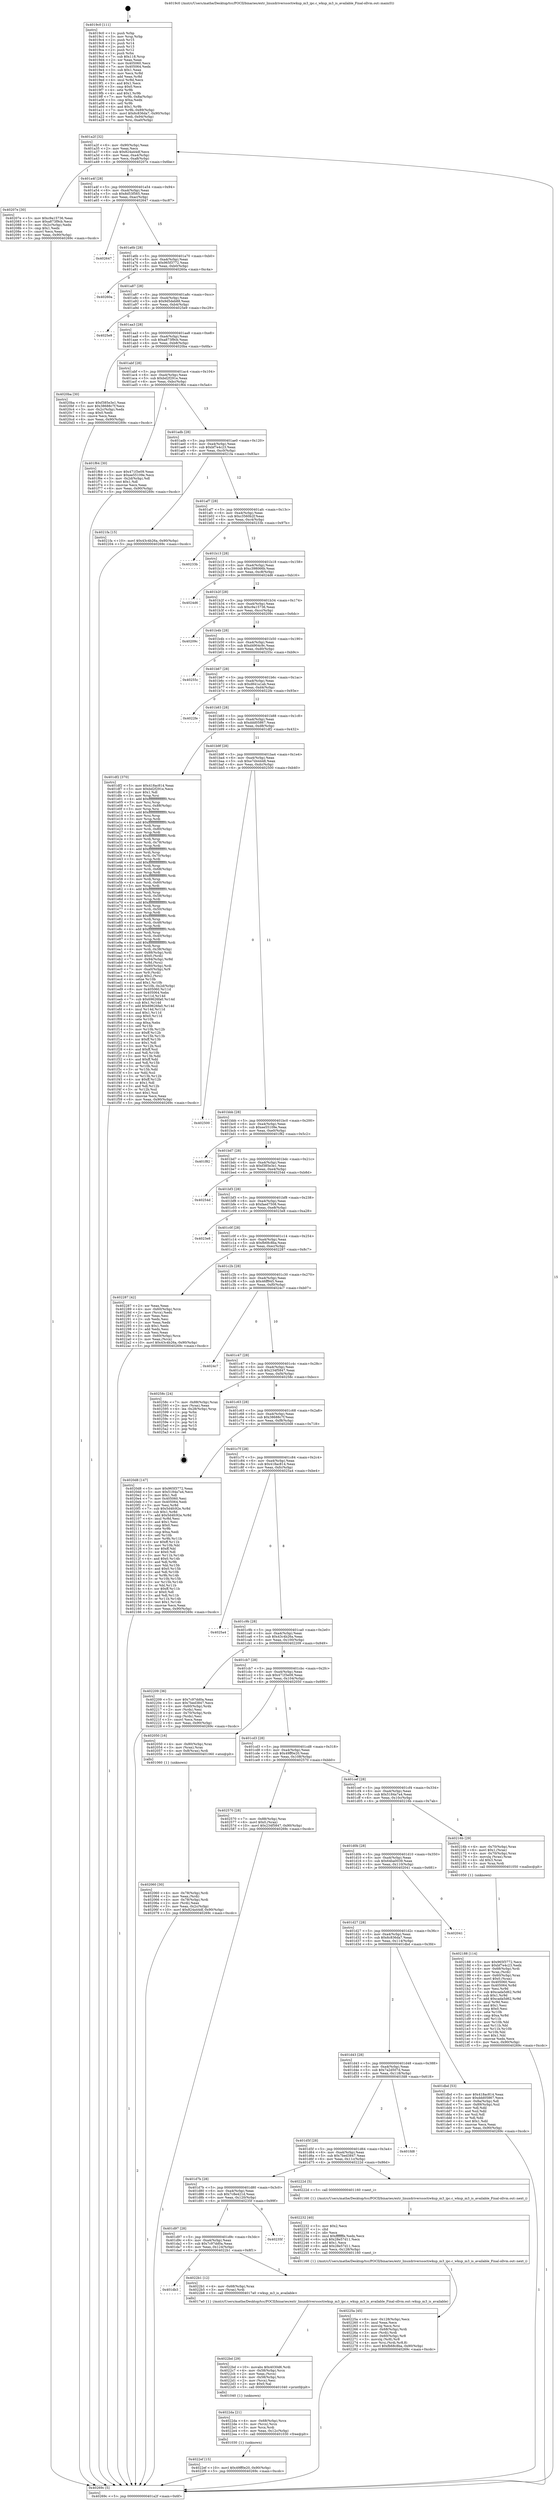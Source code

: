 digraph "0x4019c0" {
  label = "0x4019c0 (/mnt/c/Users/mathe/Desktop/tcc/POCII/binaries/extr_linuxdriverssoctiwkup_m3_ipc.c_wkup_m3_is_available_Final-ollvm.out::main(0))"
  labelloc = "t"
  node[shape=record]

  Entry [label="",width=0.3,height=0.3,shape=circle,fillcolor=black,style=filled]
  "0x401a2f" [label="{
     0x401a2f [32]\l
     | [instrs]\l
     &nbsp;&nbsp;0x401a2f \<+6\>: mov -0x90(%rbp),%eax\l
     &nbsp;&nbsp;0x401a35 \<+2\>: mov %eax,%ecx\l
     &nbsp;&nbsp;0x401a37 \<+6\>: sub $0x824a44df,%ecx\l
     &nbsp;&nbsp;0x401a3d \<+6\>: mov %eax,-0xa4(%rbp)\l
     &nbsp;&nbsp;0x401a43 \<+6\>: mov %ecx,-0xa8(%rbp)\l
     &nbsp;&nbsp;0x401a49 \<+6\>: je 000000000040207e \<main+0x6be\>\l
  }"]
  "0x40207e" [label="{
     0x40207e [30]\l
     | [instrs]\l
     &nbsp;&nbsp;0x40207e \<+5\>: mov $0xc9a15736,%eax\l
     &nbsp;&nbsp;0x402083 \<+5\>: mov $0xa873f9cb,%ecx\l
     &nbsp;&nbsp;0x402088 \<+3\>: mov -0x2c(%rbp),%edx\l
     &nbsp;&nbsp;0x40208b \<+3\>: cmp $0x1,%edx\l
     &nbsp;&nbsp;0x40208e \<+3\>: cmovl %ecx,%eax\l
     &nbsp;&nbsp;0x402091 \<+6\>: mov %eax,-0x90(%rbp)\l
     &nbsp;&nbsp;0x402097 \<+5\>: jmp 000000000040269c \<main+0xcdc\>\l
  }"]
  "0x401a4f" [label="{
     0x401a4f [28]\l
     | [instrs]\l
     &nbsp;&nbsp;0x401a4f \<+5\>: jmp 0000000000401a54 \<main+0x94\>\l
     &nbsp;&nbsp;0x401a54 \<+6\>: mov -0xa4(%rbp),%eax\l
     &nbsp;&nbsp;0x401a5a \<+5\>: sub $0x8d53f565,%eax\l
     &nbsp;&nbsp;0x401a5f \<+6\>: mov %eax,-0xac(%rbp)\l
     &nbsp;&nbsp;0x401a65 \<+6\>: je 0000000000402647 \<main+0xc87\>\l
  }"]
  Exit [label="",width=0.3,height=0.3,shape=circle,fillcolor=black,style=filled,peripheries=2]
  "0x402647" [label="{
     0x402647\l
  }", style=dashed]
  "0x401a6b" [label="{
     0x401a6b [28]\l
     | [instrs]\l
     &nbsp;&nbsp;0x401a6b \<+5\>: jmp 0000000000401a70 \<main+0xb0\>\l
     &nbsp;&nbsp;0x401a70 \<+6\>: mov -0xa4(%rbp),%eax\l
     &nbsp;&nbsp;0x401a76 \<+5\>: sub $0x965f3772,%eax\l
     &nbsp;&nbsp;0x401a7b \<+6\>: mov %eax,-0xb0(%rbp)\l
     &nbsp;&nbsp;0x401a81 \<+6\>: je 000000000040260a \<main+0xc4a\>\l
  }"]
  "0x4022ef" [label="{
     0x4022ef [15]\l
     | [instrs]\l
     &nbsp;&nbsp;0x4022ef \<+10\>: movl $0x49ff0e20,-0x90(%rbp)\l
     &nbsp;&nbsp;0x4022f9 \<+5\>: jmp 000000000040269c \<main+0xcdc\>\l
  }"]
  "0x40260a" [label="{
     0x40260a\l
  }", style=dashed]
  "0x401a87" [label="{
     0x401a87 [28]\l
     | [instrs]\l
     &nbsp;&nbsp;0x401a87 \<+5\>: jmp 0000000000401a8c \<main+0xcc\>\l
     &nbsp;&nbsp;0x401a8c \<+6\>: mov -0xa4(%rbp),%eax\l
     &nbsp;&nbsp;0x401a92 \<+5\>: sub $0x9d5deb88,%eax\l
     &nbsp;&nbsp;0x401a97 \<+6\>: mov %eax,-0xb4(%rbp)\l
     &nbsp;&nbsp;0x401a9d \<+6\>: je 00000000004025e9 \<main+0xc29\>\l
  }"]
  "0x4022da" [label="{
     0x4022da [21]\l
     | [instrs]\l
     &nbsp;&nbsp;0x4022da \<+4\>: mov -0x68(%rbp),%rcx\l
     &nbsp;&nbsp;0x4022de \<+3\>: mov (%rcx),%rcx\l
     &nbsp;&nbsp;0x4022e1 \<+3\>: mov %rcx,%rdi\l
     &nbsp;&nbsp;0x4022e4 \<+6\>: mov %eax,-0x12c(%rbp)\l
     &nbsp;&nbsp;0x4022ea \<+5\>: call 0000000000401030 \<free@plt\>\l
     | [calls]\l
     &nbsp;&nbsp;0x401030 \{1\} (unknown)\l
  }"]
  "0x4025e9" [label="{
     0x4025e9\l
  }", style=dashed]
  "0x401aa3" [label="{
     0x401aa3 [28]\l
     | [instrs]\l
     &nbsp;&nbsp;0x401aa3 \<+5\>: jmp 0000000000401aa8 \<main+0xe8\>\l
     &nbsp;&nbsp;0x401aa8 \<+6\>: mov -0xa4(%rbp),%eax\l
     &nbsp;&nbsp;0x401aae \<+5\>: sub $0xa873f9cb,%eax\l
     &nbsp;&nbsp;0x401ab3 \<+6\>: mov %eax,-0xb8(%rbp)\l
     &nbsp;&nbsp;0x401ab9 \<+6\>: je 00000000004020ba \<main+0x6fa\>\l
  }"]
  "0x4022bd" [label="{
     0x4022bd [29]\l
     | [instrs]\l
     &nbsp;&nbsp;0x4022bd \<+10\>: movabs $0x4030d6,%rdi\l
     &nbsp;&nbsp;0x4022c7 \<+4\>: mov -0x58(%rbp),%rcx\l
     &nbsp;&nbsp;0x4022cb \<+2\>: mov %eax,(%rcx)\l
     &nbsp;&nbsp;0x4022cd \<+4\>: mov -0x58(%rbp),%rcx\l
     &nbsp;&nbsp;0x4022d1 \<+2\>: mov (%rcx),%esi\l
     &nbsp;&nbsp;0x4022d3 \<+2\>: mov $0x0,%al\l
     &nbsp;&nbsp;0x4022d5 \<+5\>: call 0000000000401040 \<printf@plt\>\l
     | [calls]\l
     &nbsp;&nbsp;0x401040 \{1\} (unknown)\l
  }"]
  "0x4020ba" [label="{
     0x4020ba [30]\l
     | [instrs]\l
     &nbsp;&nbsp;0x4020ba \<+5\>: mov $0xf385e3e1,%eax\l
     &nbsp;&nbsp;0x4020bf \<+5\>: mov $0x38688c7f,%ecx\l
     &nbsp;&nbsp;0x4020c4 \<+3\>: mov -0x2c(%rbp),%edx\l
     &nbsp;&nbsp;0x4020c7 \<+3\>: cmp $0x0,%edx\l
     &nbsp;&nbsp;0x4020ca \<+3\>: cmove %ecx,%eax\l
     &nbsp;&nbsp;0x4020cd \<+6\>: mov %eax,-0x90(%rbp)\l
     &nbsp;&nbsp;0x4020d3 \<+5\>: jmp 000000000040269c \<main+0xcdc\>\l
  }"]
  "0x401abf" [label="{
     0x401abf [28]\l
     | [instrs]\l
     &nbsp;&nbsp;0x401abf \<+5\>: jmp 0000000000401ac4 \<main+0x104\>\l
     &nbsp;&nbsp;0x401ac4 \<+6\>: mov -0xa4(%rbp),%eax\l
     &nbsp;&nbsp;0x401aca \<+5\>: sub $0xbd2f291e,%eax\l
     &nbsp;&nbsp;0x401acf \<+6\>: mov %eax,-0xbc(%rbp)\l
     &nbsp;&nbsp;0x401ad5 \<+6\>: je 0000000000401f64 \<main+0x5a4\>\l
  }"]
  "0x401db3" [label="{
     0x401db3\l
  }", style=dashed]
  "0x401f64" [label="{
     0x401f64 [30]\l
     | [instrs]\l
     &nbsp;&nbsp;0x401f64 \<+5\>: mov $0x471f3e09,%eax\l
     &nbsp;&nbsp;0x401f69 \<+5\>: mov $0xee55109e,%ecx\l
     &nbsp;&nbsp;0x401f6e \<+3\>: mov -0x2d(%rbp),%dl\l
     &nbsp;&nbsp;0x401f71 \<+3\>: test $0x1,%dl\l
     &nbsp;&nbsp;0x401f74 \<+3\>: cmovne %ecx,%eax\l
     &nbsp;&nbsp;0x401f77 \<+6\>: mov %eax,-0x90(%rbp)\l
     &nbsp;&nbsp;0x401f7d \<+5\>: jmp 000000000040269c \<main+0xcdc\>\l
  }"]
  "0x401adb" [label="{
     0x401adb [28]\l
     | [instrs]\l
     &nbsp;&nbsp;0x401adb \<+5\>: jmp 0000000000401ae0 \<main+0x120\>\l
     &nbsp;&nbsp;0x401ae0 \<+6\>: mov -0xa4(%rbp),%eax\l
     &nbsp;&nbsp;0x401ae6 \<+5\>: sub $0xbf7e4c23,%eax\l
     &nbsp;&nbsp;0x401aeb \<+6\>: mov %eax,-0xc0(%rbp)\l
     &nbsp;&nbsp;0x401af1 \<+6\>: je 00000000004021fa \<main+0x83a\>\l
  }"]
  "0x4022b1" [label="{
     0x4022b1 [12]\l
     | [instrs]\l
     &nbsp;&nbsp;0x4022b1 \<+4\>: mov -0x68(%rbp),%rax\l
     &nbsp;&nbsp;0x4022b5 \<+3\>: mov (%rax),%rdi\l
     &nbsp;&nbsp;0x4022b8 \<+5\>: call 00000000004017a0 \<wkup_m3_is_available\>\l
     | [calls]\l
     &nbsp;&nbsp;0x4017a0 \{1\} (/mnt/c/Users/mathe/Desktop/tcc/POCII/binaries/extr_linuxdriverssoctiwkup_m3_ipc.c_wkup_m3_is_available_Final-ollvm.out::wkup_m3_is_available)\l
  }"]
  "0x4021fa" [label="{
     0x4021fa [15]\l
     | [instrs]\l
     &nbsp;&nbsp;0x4021fa \<+10\>: movl $0x43c4b26a,-0x90(%rbp)\l
     &nbsp;&nbsp;0x402204 \<+5\>: jmp 000000000040269c \<main+0xcdc\>\l
  }"]
  "0x401af7" [label="{
     0x401af7 [28]\l
     | [instrs]\l
     &nbsp;&nbsp;0x401af7 \<+5\>: jmp 0000000000401afc \<main+0x13c\>\l
     &nbsp;&nbsp;0x401afc \<+6\>: mov -0xa4(%rbp),%eax\l
     &nbsp;&nbsp;0x401b02 \<+5\>: sub $0xc3560b2f,%eax\l
     &nbsp;&nbsp;0x401b07 \<+6\>: mov %eax,-0xc4(%rbp)\l
     &nbsp;&nbsp;0x401b0d \<+6\>: je 000000000040233b \<main+0x97b\>\l
  }"]
  "0x401d97" [label="{
     0x401d97 [28]\l
     | [instrs]\l
     &nbsp;&nbsp;0x401d97 \<+5\>: jmp 0000000000401d9c \<main+0x3dc\>\l
     &nbsp;&nbsp;0x401d9c \<+6\>: mov -0xa4(%rbp),%eax\l
     &nbsp;&nbsp;0x401da2 \<+5\>: sub $0x7c97dd0a,%eax\l
     &nbsp;&nbsp;0x401da7 \<+6\>: mov %eax,-0x124(%rbp)\l
     &nbsp;&nbsp;0x401dad \<+6\>: je 00000000004022b1 \<main+0x8f1\>\l
  }"]
  "0x40233b" [label="{
     0x40233b\l
  }", style=dashed]
  "0x401b13" [label="{
     0x401b13 [28]\l
     | [instrs]\l
     &nbsp;&nbsp;0x401b13 \<+5\>: jmp 0000000000401b18 \<main+0x158\>\l
     &nbsp;&nbsp;0x401b18 \<+6\>: mov -0xa4(%rbp),%eax\l
     &nbsp;&nbsp;0x401b1e \<+5\>: sub $0xc398066b,%eax\l
     &nbsp;&nbsp;0x401b23 \<+6\>: mov %eax,-0xc8(%rbp)\l
     &nbsp;&nbsp;0x401b29 \<+6\>: je 00000000004024d6 \<main+0xb16\>\l
  }"]
  "0x40235f" [label="{
     0x40235f\l
  }", style=dashed]
  "0x4024d6" [label="{
     0x4024d6\l
  }", style=dashed]
  "0x401b2f" [label="{
     0x401b2f [28]\l
     | [instrs]\l
     &nbsp;&nbsp;0x401b2f \<+5\>: jmp 0000000000401b34 \<main+0x174\>\l
     &nbsp;&nbsp;0x401b34 \<+6\>: mov -0xa4(%rbp),%eax\l
     &nbsp;&nbsp;0x401b3a \<+5\>: sub $0xc9a15736,%eax\l
     &nbsp;&nbsp;0x401b3f \<+6\>: mov %eax,-0xcc(%rbp)\l
     &nbsp;&nbsp;0x401b45 \<+6\>: je 000000000040209c \<main+0x6dc\>\l
  }"]
  "0x40225a" [label="{
     0x40225a [45]\l
     | [instrs]\l
     &nbsp;&nbsp;0x40225a \<+6\>: mov -0x128(%rbp),%ecx\l
     &nbsp;&nbsp;0x402260 \<+3\>: imul %eax,%ecx\l
     &nbsp;&nbsp;0x402263 \<+3\>: movslq %ecx,%rsi\l
     &nbsp;&nbsp;0x402266 \<+4\>: mov -0x68(%rbp),%rdi\l
     &nbsp;&nbsp;0x40226a \<+3\>: mov (%rdi),%rdi\l
     &nbsp;&nbsp;0x40226d \<+4\>: mov -0x60(%rbp),%r8\l
     &nbsp;&nbsp;0x402271 \<+3\>: movslq (%r8),%r8\l
     &nbsp;&nbsp;0x402274 \<+4\>: mov %rsi,(%rdi,%r8,8)\l
     &nbsp;&nbsp;0x402278 \<+10\>: movl $0xfb68c8ba,-0x90(%rbp)\l
     &nbsp;&nbsp;0x402282 \<+5\>: jmp 000000000040269c \<main+0xcdc\>\l
  }"]
  "0x40209c" [label="{
     0x40209c\l
  }", style=dashed]
  "0x401b4b" [label="{
     0x401b4b [28]\l
     | [instrs]\l
     &nbsp;&nbsp;0x401b4b \<+5\>: jmp 0000000000401b50 \<main+0x190\>\l
     &nbsp;&nbsp;0x401b50 \<+6\>: mov -0xa4(%rbp),%eax\l
     &nbsp;&nbsp;0x401b56 \<+5\>: sub $0xd4904c9c,%eax\l
     &nbsp;&nbsp;0x401b5b \<+6\>: mov %eax,-0xd0(%rbp)\l
     &nbsp;&nbsp;0x401b61 \<+6\>: je 000000000040255c \<main+0xb9c\>\l
  }"]
  "0x402232" [label="{
     0x402232 [40]\l
     | [instrs]\l
     &nbsp;&nbsp;0x402232 \<+5\>: mov $0x2,%ecx\l
     &nbsp;&nbsp;0x402237 \<+1\>: cltd\l
     &nbsp;&nbsp;0x402238 \<+2\>: idiv %ecx\l
     &nbsp;&nbsp;0x40223a \<+6\>: imul $0xfffffffe,%edx,%ecx\l
     &nbsp;&nbsp;0x402240 \<+6\>: sub $0x28e57d11,%ecx\l
     &nbsp;&nbsp;0x402246 \<+3\>: add $0x1,%ecx\l
     &nbsp;&nbsp;0x402249 \<+6\>: add $0x28e57d11,%ecx\l
     &nbsp;&nbsp;0x40224f \<+6\>: mov %ecx,-0x128(%rbp)\l
     &nbsp;&nbsp;0x402255 \<+5\>: call 0000000000401160 \<next_i\>\l
     | [calls]\l
     &nbsp;&nbsp;0x401160 \{1\} (/mnt/c/Users/mathe/Desktop/tcc/POCII/binaries/extr_linuxdriverssoctiwkup_m3_ipc.c_wkup_m3_is_available_Final-ollvm.out::next_i)\l
  }"]
  "0x40255c" [label="{
     0x40255c\l
  }", style=dashed]
  "0x401b67" [label="{
     0x401b67 [28]\l
     | [instrs]\l
     &nbsp;&nbsp;0x401b67 \<+5\>: jmp 0000000000401b6c \<main+0x1ac\>\l
     &nbsp;&nbsp;0x401b6c \<+6\>: mov -0xa4(%rbp),%eax\l
     &nbsp;&nbsp;0x401b72 \<+5\>: sub $0xd841a1ab,%eax\l
     &nbsp;&nbsp;0x401b77 \<+6\>: mov %eax,-0xd4(%rbp)\l
     &nbsp;&nbsp;0x401b7d \<+6\>: je 00000000004022fe \<main+0x93e\>\l
  }"]
  "0x401d7b" [label="{
     0x401d7b [28]\l
     | [instrs]\l
     &nbsp;&nbsp;0x401d7b \<+5\>: jmp 0000000000401d80 \<main+0x3c0\>\l
     &nbsp;&nbsp;0x401d80 \<+6\>: mov -0xa4(%rbp),%eax\l
     &nbsp;&nbsp;0x401d86 \<+5\>: sub $0x7c8e421d,%eax\l
     &nbsp;&nbsp;0x401d8b \<+6\>: mov %eax,-0x120(%rbp)\l
     &nbsp;&nbsp;0x401d91 \<+6\>: je 000000000040235f \<main+0x99f\>\l
  }"]
  "0x4022fe" [label="{
     0x4022fe\l
  }", style=dashed]
  "0x401b83" [label="{
     0x401b83 [28]\l
     | [instrs]\l
     &nbsp;&nbsp;0x401b83 \<+5\>: jmp 0000000000401b88 \<main+0x1c8\>\l
     &nbsp;&nbsp;0x401b88 \<+6\>: mov -0xa4(%rbp),%eax\l
     &nbsp;&nbsp;0x401b8e \<+5\>: sub $0xddd05867,%eax\l
     &nbsp;&nbsp;0x401b93 \<+6\>: mov %eax,-0xd8(%rbp)\l
     &nbsp;&nbsp;0x401b99 \<+6\>: je 0000000000401df2 \<main+0x432\>\l
  }"]
  "0x40222d" [label="{
     0x40222d [5]\l
     | [instrs]\l
     &nbsp;&nbsp;0x40222d \<+5\>: call 0000000000401160 \<next_i\>\l
     | [calls]\l
     &nbsp;&nbsp;0x401160 \{1\} (/mnt/c/Users/mathe/Desktop/tcc/POCII/binaries/extr_linuxdriverssoctiwkup_m3_ipc.c_wkup_m3_is_available_Final-ollvm.out::next_i)\l
  }"]
  "0x401df2" [label="{
     0x401df2 [370]\l
     | [instrs]\l
     &nbsp;&nbsp;0x401df2 \<+5\>: mov $0x418ac814,%eax\l
     &nbsp;&nbsp;0x401df7 \<+5\>: mov $0xbd2f291e,%ecx\l
     &nbsp;&nbsp;0x401dfc \<+2\>: mov $0x1,%dl\l
     &nbsp;&nbsp;0x401dfe \<+3\>: mov %rsp,%rsi\l
     &nbsp;&nbsp;0x401e01 \<+4\>: add $0xfffffffffffffff0,%rsi\l
     &nbsp;&nbsp;0x401e05 \<+3\>: mov %rsi,%rsp\l
     &nbsp;&nbsp;0x401e08 \<+7\>: mov %rsi,-0x88(%rbp)\l
     &nbsp;&nbsp;0x401e0f \<+3\>: mov %rsp,%rsi\l
     &nbsp;&nbsp;0x401e12 \<+4\>: add $0xfffffffffffffff0,%rsi\l
     &nbsp;&nbsp;0x401e16 \<+3\>: mov %rsi,%rsp\l
     &nbsp;&nbsp;0x401e19 \<+3\>: mov %rsp,%rdi\l
     &nbsp;&nbsp;0x401e1c \<+4\>: add $0xfffffffffffffff0,%rdi\l
     &nbsp;&nbsp;0x401e20 \<+3\>: mov %rdi,%rsp\l
     &nbsp;&nbsp;0x401e23 \<+4\>: mov %rdi,-0x80(%rbp)\l
     &nbsp;&nbsp;0x401e27 \<+3\>: mov %rsp,%rdi\l
     &nbsp;&nbsp;0x401e2a \<+4\>: add $0xfffffffffffffff0,%rdi\l
     &nbsp;&nbsp;0x401e2e \<+3\>: mov %rdi,%rsp\l
     &nbsp;&nbsp;0x401e31 \<+4\>: mov %rdi,-0x78(%rbp)\l
     &nbsp;&nbsp;0x401e35 \<+3\>: mov %rsp,%rdi\l
     &nbsp;&nbsp;0x401e38 \<+4\>: add $0xfffffffffffffff0,%rdi\l
     &nbsp;&nbsp;0x401e3c \<+3\>: mov %rdi,%rsp\l
     &nbsp;&nbsp;0x401e3f \<+4\>: mov %rdi,-0x70(%rbp)\l
     &nbsp;&nbsp;0x401e43 \<+3\>: mov %rsp,%rdi\l
     &nbsp;&nbsp;0x401e46 \<+4\>: add $0xfffffffffffffff0,%rdi\l
     &nbsp;&nbsp;0x401e4a \<+3\>: mov %rdi,%rsp\l
     &nbsp;&nbsp;0x401e4d \<+4\>: mov %rdi,-0x68(%rbp)\l
     &nbsp;&nbsp;0x401e51 \<+3\>: mov %rsp,%rdi\l
     &nbsp;&nbsp;0x401e54 \<+4\>: add $0xfffffffffffffff0,%rdi\l
     &nbsp;&nbsp;0x401e58 \<+3\>: mov %rdi,%rsp\l
     &nbsp;&nbsp;0x401e5b \<+4\>: mov %rdi,-0x60(%rbp)\l
     &nbsp;&nbsp;0x401e5f \<+3\>: mov %rsp,%rdi\l
     &nbsp;&nbsp;0x401e62 \<+4\>: add $0xfffffffffffffff0,%rdi\l
     &nbsp;&nbsp;0x401e66 \<+3\>: mov %rdi,%rsp\l
     &nbsp;&nbsp;0x401e69 \<+4\>: mov %rdi,-0x58(%rbp)\l
     &nbsp;&nbsp;0x401e6d \<+3\>: mov %rsp,%rdi\l
     &nbsp;&nbsp;0x401e70 \<+4\>: add $0xfffffffffffffff0,%rdi\l
     &nbsp;&nbsp;0x401e74 \<+3\>: mov %rdi,%rsp\l
     &nbsp;&nbsp;0x401e77 \<+4\>: mov %rdi,-0x50(%rbp)\l
     &nbsp;&nbsp;0x401e7b \<+3\>: mov %rsp,%rdi\l
     &nbsp;&nbsp;0x401e7e \<+4\>: add $0xfffffffffffffff0,%rdi\l
     &nbsp;&nbsp;0x401e82 \<+3\>: mov %rdi,%rsp\l
     &nbsp;&nbsp;0x401e85 \<+4\>: mov %rdi,-0x48(%rbp)\l
     &nbsp;&nbsp;0x401e89 \<+3\>: mov %rsp,%rdi\l
     &nbsp;&nbsp;0x401e8c \<+4\>: add $0xfffffffffffffff0,%rdi\l
     &nbsp;&nbsp;0x401e90 \<+3\>: mov %rdi,%rsp\l
     &nbsp;&nbsp;0x401e93 \<+4\>: mov %rdi,-0x40(%rbp)\l
     &nbsp;&nbsp;0x401e97 \<+3\>: mov %rsp,%rdi\l
     &nbsp;&nbsp;0x401e9a \<+4\>: add $0xfffffffffffffff0,%rdi\l
     &nbsp;&nbsp;0x401e9e \<+3\>: mov %rdi,%rsp\l
     &nbsp;&nbsp;0x401ea1 \<+4\>: mov %rdi,-0x38(%rbp)\l
     &nbsp;&nbsp;0x401ea5 \<+7\>: mov -0x88(%rbp),%rdi\l
     &nbsp;&nbsp;0x401eac \<+6\>: movl $0x0,(%rdi)\l
     &nbsp;&nbsp;0x401eb2 \<+7\>: mov -0x94(%rbp),%r8d\l
     &nbsp;&nbsp;0x401eb9 \<+3\>: mov %r8d,(%rsi)\l
     &nbsp;&nbsp;0x401ebc \<+4\>: mov -0x80(%rbp),%rdi\l
     &nbsp;&nbsp;0x401ec0 \<+7\>: mov -0xa0(%rbp),%r9\l
     &nbsp;&nbsp;0x401ec7 \<+3\>: mov %r9,(%rdi)\l
     &nbsp;&nbsp;0x401eca \<+3\>: cmpl $0x2,(%rsi)\l
     &nbsp;&nbsp;0x401ecd \<+4\>: setne %r10b\l
     &nbsp;&nbsp;0x401ed1 \<+4\>: and $0x1,%r10b\l
     &nbsp;&nbsp;0x401ed5 \<+4\>: mov %r10b,-0x2d(%rbp)\l
     &nbsp;&nbsp;0x401ed9 \<+8\>: mov 0x405060,%r11d\l
     &nbsp;&nbsp;0x401ee1 \<+7\>: mov 0x405064,%ebx\l
     &nbsp;&nbsp;0x401ee8 \<+3\>: mov %r11d,%r14d\l
     &nbsp;&nbsp;0x401eeb \<+7\>: sub $0x69626fa0,%r14d\l
     &nbsp;&nbsp;0x401ef2 \<+4\>: sub $0x1,%r14d\l
     &nbsp;&nbsp;0x401ef6 \<+7\>: add $0x69626fa0,%r14d\l
     &nbsp;&nbsp;0x401efd \<+4\>: imul %r14d,%r11d\l
     &nbsp;&nbsp;0x401f01 \<+4\>: and $0x1,%r11d\l
     &nbsp;&nbsp;0x401f05 \<+4\>: cmp $0x0,%r11d\l
     &nbsp;&nbsp;0x401f09 \<+4\>: sete %r10b\l
     &nbsp;&nbsp;0x401f0d \<+3\>: cmp $0xa,%ebx\l
     &nbsp;&nbsp;0x401f10 \<+4\>: setl %r15b\l
     &nbsp;&nbsp;0x401f14 \<+3\>: mov %r10b,%r12b\l
     &nbsp;&nbsp;0x401f17 \<+4\>: xor $0xff,%r12b\l
     &nbsp;&nbsp;0x401f1b \<+3\>: mov %r15b,%r13b\l
     &nbsp;&nbsp;0x401f1e \<+4\>: xor $0xff,%r13b\l
     &nbsp;&nbsp;0x401f22 \<+3\>: xor $0x1,%dl\l
     &nbsp;&nbsp;0x401f25 \<+3\>: mov %r12b,%sil\l
     &nbsp;&nbsp;0x401f28 \<+4\>: and $0xff,%sil\l
     &nbsp;&nbsp;0x401f2c \<+3\>: and %dl,%r10b\l
     &nbsp;&nbsp;0x401f2f \<+3\>: mov %r13b,%dil\l
     &nbsp;&nbsp;0x401f32 \<+4\>: and $0xff,%dil\l
     &nbsp;&nbsp;0x401f36 \<+3\>: and %dl,%r15b\l
     &nbsp;&nbsp;0x401f39 \<+3\>: or %r10b,%sil\l
     &nbsp;&nbsp;0x401f3c \<+3\>: or %r15b,%dil\l
     &nbsp;&nbsp;0x401f3f \<+3\>: xor %dil,%sil\l
     &nbsp;&nbsp;0x401f42 \<+3\>: or %r13b,%r12b\l
     &nbsp;&nbsp;0x401f45 \<+4\>: xor $0xff,%r12b\l
     &nbsp;&nbsp;0x401f49 \<+3\>: or $0x1,%dl\l
     &nbsp;&nbsp;0x401f4c \<+3\>: and %dl,%r12b\l
     &nbsp;&nbsp;0x401f4f \<+3\>: or %r12b,%sil\l
     &nbsp;&nbsp;0x401f52 \<+4\>: test $0x1,%sil\l
     &nbsp;&nbsp;0x401f56 \<+3\>: cmovne %ecx,%eax\l
     &nbsp;&nbsp;0x401f59 \<+6\>: mov %eax,-0x90(%rbp)\l
     &nbsp;&nbsp;0x401f5f \<+5\>: jmp 000000000040269c \<main+0xcdc\>\l
  }"]
  "0x401b9f" [label="{
     0x401b9f [28]\l
     | [instrs]\l
     &nbsp;&nbsp;0x401b9f \<+5\>: jmp 0000000000401ba4 \<main+0x1e4\>\l
     &nbsp;&nbsp;0x401ba4 \<+6\>: mov -0xa4(%rbp),%eax\l
     &nbsp;&nbsp;0x401baa \<+5\>: sub $0xe7d44448,%eax\l
     &nbsp;&nbsp;0x401baf \<+6\>: mov %eax,-0xdc(%rbp)\l
     &nbsp;&nbsp;0x401bb5 \<+6\>: je 0000000000402500 \<main+0xb40\>\l
  }"]
  "0x401d5f" [label="{
     0x401d5f [28]\l
     | [instrs]\l
     &nbsp;&nbsp;0x401d5f \<+5\>: jmp 0000000000401d64 \<main+0x3a4\>\l
     &nbsp;&nbsp;0x401d64 \<+6\>: mov -0xa4(%rbp),%eax\l
     &nbsp;&nbsp;0x401d6a \<+5\>: sub $0x7bed3847,%eax\l
     &nbsp;&nbsp;0x401d6f \<+6\>: mov %eax,-0x11c(%rbp)\l
     &nbsp;&nbsp;0x401d75 \<+6\>: je 000000000040222d \<main+0x86d\>\l
  }"]
  "0x402500" [label="{
     0x402500\l
  }", style=dashed]
  "0x401bbb" [label="{
     0x401bbb [28]\l
     | [instrs]\l
     &nbsp;&nbsp;0x401bbb \<+5\>: jmp 0000000000401bc0 \<main+0x200\>\l
     &nbsp;&nbsp;0x401bc0 \<+6\>: mov -0xa4(%rbp),%eax\l
     &nbsp;&nbsp;0x401bc6 \<+5\>: sub $0xee55109e,%eax\l
     &nbsp;&nbsp;0x401bcb \<+6\>: mov %eax,-0xe0(%rbp)\l
     &nbsp;&nbsp;0x401bd1 \<+6\>: je 0000000000401f82 \<main+0x5c2\>\l
  }"]
  "0x401fd8" [label="{
     0x401fd8\l
  }", style=dashed]
  "0x401f82" [label="{
     0x401f82\l
  }", style=dashed]
  "0x401bd7" [label="{
     0x401bd7 [28]\l
     | [instrs]\l
     &nbsp;&nbsp;0x401bd7 \<+5\>: jmp 0000000000401bdc \<main+0x21c\>\l
     &nbsp;&nbsp;0x401bdc \<+6\>: mov -0xa4(%rbp),%eax\l
     &nbsp;&nbsp;0x401be2 \<+5\>: sub $0xf385e3e1,%eax\l
     &nbsp;&nbsp;0x401be7 \<+6\>: mov %eax,-0xe4(%rbp)\l
     &nbsp;&nbsp;0x401bed \<+6\>: je 000000000040254d \<main+0xb8d\>\l
  }"]
  "0x402188" [label="{
     0x402188 [114]\l
     | [instrs]\l
     &nbsp;&nbsp;0x402188 \<+5\>: mov $0x965f3772,%ecx\l
     &nbsp;&nbsp;0x40218d \<+5\>: mov $0xbf7e4c23,%edx\l
     &nbsp;&nbsp;0x402192 \<+4\>: mov -0x68(%rbp),%rdi\l
     &nbsp;&nbsp;0x402196 \<+3\>: mov %rax,(%rdi)\l
     &nbsp;&nbsp;0x402199 \<+4\>: mov -0x60(%rbp),%rax\l
     &nbsp;&nbsp;0x40219d \<+6\>: movl $0x0,(%rax)\l
     &nbsp;&nbsp;0x4021a3 \<+7\>: mov 0x405060,%esi\l
     &nbsp;&nbsp;0x4021aa \<+8\>: mov 0x405064,%r8d\l
     &nbsp;&nbsp;0x4021b2 \<+3\>: mov %esi,%r9d\l
     &nbsp;&nbsp;0x4021b5 \<+7\>: sub $0xcada5d62,%r9d\l
     &nbsp;&nbsp;0x4021bc \<+4\>: sub $0x1,%r9d\l
     &nbsp;&nbsp;0x4021c0 \<+7\>: add $0xcada5d62,%r9d\l
     &nbsp;&nbsp;0x4021c7 \<+4\>: imul %r9d,%esi\l
     &nbsp;&nbsp;0x4021cb \<+3\>: and $0x1,%esi\l
     &nbsp;&nbsp;0x4021ce \<+3\>: cmp $0x0,%esi\l
     &nbsp;&nbsp;0x4021d1 \<+4\>: sete %r10b\l
     &nbsp;&nbsp;0x4021d5 \<+4\>: cmp $0xa,%r8d\l
     &nbsp;&nbsp;0x4021d9 \<+4\>: setl %r11b\l
     &nbsp;&nbsp;0x4021dd \<+3\>: mov %r10b,%bl\l
     &nbsp;&nbsp;0x4021e0 \<+3\>: and %r11b,%bl\l
     &nbsp;&nbsp;0x4021e3 \<+3\>: xor %r11b,%r10b\l
     &nbsp;&nbsp;0x4021e6 \<+3\>: or %r10b,%bl\l
     &nbsp;&nbsp;0x4021e9 \<+3\>: test $0x1,%bl\l
     &nbsp;&nbsp;0x4021ec \<+3\>: cmovne %edx,%ecx\l
     &nbsp;&nbsp;0x4021ef \<+6\>: mov %ecx,-0x90(%rbp)\l
     &nbsp;&nbsp;0x4021f5 \<+5\>: jmp 000000000040269c \<main+0xcdc\>\l
  }"]
  "0x40254d" [label="{
     0x40254d\l
  }", style=dashed]
  "0x401bf3" [label="{
     0x401bf3 [28]\l
     | [instrs]\l
     &nbsp;&nbsp;0x401bf3 \<+5\>: jmp 0000000000401bf8 \<main+0x238\>\l
     &nbsp;&nbsp;0x401bf8 \<+6\>: mov -0xa4(%rbp),%eax\l
     &nbsp;&nbsp;0x401bfe \<+5\>: sub $0xfaed7508,%eax\l
     &nbsp;&nbsp;0x401c03 \<+6\>: mov %eax,-0xe8(%rbp)\l
     &nbsp;&nbsp;0x401c09 \<+6\>: je 00000000004023e8 \<main+0xa28\>\l
  }"]
  "0x402060" [label="{
     0x402060 [30]\l
     | [instrs]\l
     &nbsp;&nbsp;0x402060 \<+4\>: mov -0x78(%rbp),%rdi\l
     &nbsp;&nbsp;0x402064 \<+2\>: mov %eax,(%rdi)\l
     &nbsp;&nbsp;0x402066 \<+4\>: mov -0x78(%rbp),%rdi\l
     &nbsp;&nbsp;0x40206a \<+2\>: mov (%rdi),%eax\l
     &nbsp;&nbsp;0x40206c \<+3\>: mov %eax,-0x2c(%rbp)\l
     &nbsp;&nbsp;0x40206f \<+10\>: movl $0x824a44df,-0x90(%rbp)\l
     &nbsp;&nbsp;0x402079 \<+5\>: jmp 000000000040269c \<main+0xcdc\>\l
  }"]
  "0x4023e8" [label="{
     0x4023e8\l
  }", style=dashed]
  "0x401c0f" [label="{
     0x401c0f [28]\l
     | [instrs]\l
     &nbsp;&nbsp;0x401c0f \<+5\>: jmp 0000000000401c14 \<main+0x254\>\l
     &nbsp;&nbsp;0x401c14 \<+6\>: mov -0xa4(%rbp),%eax\l
     &nbsp;&nbsp;0x401c1a \<+5\>: sub $0xfb68c8ba,%eax\l
     &nbsp;&nbsp;0x401c1f \<+6\>: mov %eax,-0xec(%rbp)\l
     &nbsp;&nbsp;0x401c25 \<+6\>: je 0000000000402287 \<main+0x8c7\>\l
  }"]
  "0x4019c0" [label="{
     0x4019c0 [111]\l
     | [instrs]\l
     &nbsp;&nbsp;0x4019c0 \<+1\>: push %rbp\l
     &nbsp;&nbsp;0x4019c1 \<+3\>: mov %rsp,%rbp\l
     &nbsp;&nbsp;0x4019c4 \<+2\>: push %r15\l
     &nbsp;&nbsp;0x4019c6 \<+2\>: push %r14\l
     &nbsp;&nbsp;0x4019c8 \<+2\>: push %r13\l
     &nbsp;&nbsp;0x4019ca \<+2\>: push %r12\l
     &nbsp;&nbsp;0x4019cc \<+1\>: push %rbx\l
     &nbsp;&nbsp;0x4019cd \<+7\>: sub $0x118,%rsp\l
     &nbsp;&nbsp;0x4019d4 \<+2\>: xor %eax,%eax\l
     &nbsp;&nbsp;0x4019d6 \<+7\>: mov 0x405060,%ecx\l
     &nbsp;&nbsp;0x4019dd \<+7\>: mov 0x405064,%edx\l
     &nbsp;&nbsp;0x4019e4 \<+3\>: sub $0x1,%eax\l
     &nbsp;&nbsp;0x4019e7 \<+3\>: mov %ecx,%r8d\l
     &nbsp;&nbsp;0x4019ea \<+3\>: add %eax,%r8d\l
     &nbsp;&nbsp;0x4019ed \<+4\>: imul %r8d,%ecx\l
     &nbsp;&nbsp;0x4019f1 \<+3\>: and $0x1,%ecx\l
     &nbsp;&nbsp;0x4019f4 \<+3\>: cmp $0x0,%ecx\l
     &nbsp;&nbsp;0x4019f7 \<+4\>: sete %r9b\l
     &nbsp;&nbsp;0x4019fb \<+4\>: and $0x1,%r9b\l
     &nbsp;&nbsp;0x4019ff \<+7\>: mov %r9b,-0x8a(%rbp)\l
     &nbsp;&nbsp;0x401a06 \<+3\>: cmp $0xa,%edx\l
     &nbsp;&nbsp;0x401a09 \<+4\>: setl %r9b\l
     &nbsp;&nbsp;0x401a0d \<+4\>: and $0x1,%r9b\l
     &nbsp;&nbsp;0x401a11 \<+7\>: mov %r9b,-0x89(%rbp)\l
     &nbsp;&nbsp;0x401a18 \<+10\>: movl $0x6c836da7,-0x90(%rbp)\l
     &nbsp;&nbsp;0x401a22 \<+6\>: mov %edi,-0x94(%rbp)\l
     &nbsp;&nbsp;0x401a28 \<+7\>: mov %rsi,-0xa0(%rbp)\l
  }"]
  "0x402287" [label="{
     0x402287 [42]\l
     | [instrs]\l
     &nbsp;&nbsp;0x402287 \<+2\>: xor %eax,%eax\l
     &nbsp;&nbsp;0x402289 \<+4\>: mov -0x60(%rbp),%rcx\l
     &nbsp;&nbsp;0x40228d \<+2\>: mov (%rcx),%edx\l
     &nbsp;&nbsp;0x40228f \<+2\>: mov %eax,%esi\l
     &nbsp;&nbsp;0x402291 \<+2\>: sub %edx,%esi\l
     &nbsp;&nbsp;0x402293 \<+2\>: mov %eax,%edx\l
     &nbsp;&nbsp;0x402295 \<+3\>: sub $0x1,%edx\l
     &nbsp;&nbsp;0x402298 \<+2\>: add %edx,%esi\l
     &nbsp;&nbsp;0x40229a \<+2\>: sub %esi,%eax\l
     &nbsp;&nbsp;0x40229c \<+4\>: mov -0x60(%rbp),%rcx\l
     &nbsp;&nbsp;0x4022a0 \<+2\>: mov %eax,(%rcx)\l
     &nbsp;&nbsp;0x4022a2 \<+10\>: movl $0x43c4b26a,-0x90(%rbp)\l
     &nbsp;&nbsp;0x4022ac \<+5\>: jmp 000000000040269c \<main+0xcdc\>\l
  }"]
  "0x401c2b" [label="{
     0x401c2b [28]\l
     | [instrs]\l
     &nbsp;&nbsp;0x401c2b \<+5\>: jmp 0000000000401c30 \<main+0x270\>\l
     &nbsp;&nbsp;0x401c30 \<+6\>: mov -0xa4(%rbp),%eax\l
     &nbsp;&nbsp;0x401c36 \<+5\>: sub $0x46ff945,%eax\l
     &nbsp;&nbsp;0x401c3b \<+6\>: mov %eax,-0xf0(%rbp)\l
     &nbsp;&nbsp;0x401c41 \<+6\>: je 00000000004024c7 \<main+0xb07\>\l
  }"]
  "0x40269c" [label="{
     0x40269c [5]\l
     | [instrs]\l
     &nbsp;&nbsp;0x40269c \<+5\>: jmp 0000000000401a2f \<main+0x6f\>\l
  }"]
  "0x4024c7" [label="{
     0x4024c7\l
  }", style=dashed]
  "0x401c47" [label="{
     0x401c47 [28]\l
     | [instrs]\l
     &nbsp;&nbsp;0x401c47 \<+5\>: jmp 0000000000401c4c \<main+0x28c\>\l
     &nbsp;&nbsp;0x401c4c \<+6\>: mov -0xa4(%rbp),%eax\l
     &nbsp;&nbsp;0x401c52 \<+5\>: sub $0x234f5847,%eax\l
     &nbsp;&nbsp;0x401c57 \<+6\>: mov %eax,-0xf4(%rbp)\l
     &nbsp;&nbsp;0x401c5d \<+6\>: je 000000000040258c \<main+0xbcc\>\l
  }"]
  "0x401d43" [label="{
     0x401d43 [28]\l
     | [instrs]\l
     &nbsp;&nbsp;0x401d43 \<+5\>: jmp 0000000000401d48 \<main+0x388\>\l
     &nbsp;&nbsp;0x401d48 \<+6\>: mov -0xa4(%rbp),%eax\l
     &nbsp;&nbsp;0x401d4e \<+5\>: sub $0x7a2d507d,%eax\l
     &nbsp;&nbsp;0x401d53 \<+6\>: mov %eax,-0x118(%rbp)\l
     &nbsp;&nbsp;0x401d59 \<+6\>: je 0000000000401fd8 \<main+0x618\>\l
  }"]
  "0x40258c" [label="{
     0x40258c [24]\l
     | [instrs]\l
     &nbsp;&nbsp;0x40258c \<+7\>: mov -0x88(%rbp),%rax\l
     &nbsp;&nbsp;0x402593 \<+2\>: mov (%rax),%eax\l
     &nbsp;&nbsp;0x402595 \<+4\>: lea -0x28(%rbp),%rsp\l
     &nbsp;&nbsp;0x402599 \<+1\>: pop %rbx\l
     &nbsp;&nbsp;0x40259a \<+2\>: pop %r12\l
     &nbsp;&nbsp;0x40259c \<+2\>: pop %r13\l
     &nbsp;&nbsp;0x40259e \<+2\>: pop %r14\l
     &nbsp;&nbsp;0x4025a0 \<+2\>: pop %r15\l
     &nbsp;&nbsp;0x4025a2 \<+1\>: pop %rbp\l
     &nbsp;&nbsp;0x4025a3 \<+1\>: ret\l
  }"]
  "0x401c63" [label="{
     0x401c63 [28]\l
     | [instrs]\l
     &nbsp;&nbsp;0x401c63 \<+5\>: jmp 0000000000401c68 \<main+0x2a8\>\l
     &nbsp;&nbsp;0x401c68 \<+6\>: mov -0xa4(%rbp),%eax\l
     &nbsp;&nbsp;0x401c6e \<+5\>: sub $0x38688c7f,%eax\l
     &nbsp;&nbsp;0x401c73 \<+6\>: mov %eax,-0xf8(%rbp)\l
     &nbsp;&nbsp;0x401c79 \<+6\>: je 00000000004020d8 \<main+0x718\>\l
  }"]
  "0x401dbd" [label="{
     0x401dbd [53]\l
     | [instrs]\l
     &nbsp;&nbsp;0x401dbd \<+5\>: mov $0x418ac814,%eax\l
     &nbsp;&nbsp;0x401dc2 \<+5\>: mov $0xddd05867,%ecx\l
     &nbsp;&nbsp;0x401dc7 \<+6\>: mov -0x8a(%rbp),%dl\l
     &nbsp;&nbsp;0x401dcd \<+7\>: mov -0x89(%rbp),%sil\l
     &nbsp;&nbsp;0x401dd4 \<+3\>: mov %dl,%dil\l
     &nbsp;&nbsp;0x401dd7 \<+3\>: and %sil,%dil\l
     &nbsp;&nbsp;0x401dda \<+3\>: xor %sil,%dl\l
     &nbsp;&nbsp;0x401ddd \<+3\>: or %dl,%dil\l
     &nbsp;&nbsp;0x401de0 \<+4\>: test $0x1,%dil\l
     &nbsp;&nbsp;0x401de4 \<+3\>: cmovne %ecx,%eax\l
     &nbsp;&nbsp;0x401de7 \<+6\>: mov %eax,-0x90(%rbp)\l
     &nbsp;&nbsp;0x401ded \<+5\>: jmp 000000000040269c \<main+0xcdc\>\l
  }"]
  "0x4020d8" [label="{
     0x4020d8 [147]\l
     | [instrs]\l
     &nbsp;&nbsp;0x4020d8 \<+5\>: mov $0x965f3772,%eax\l
     &nbsp;&nbsp;0x4020dd \<+5\>: mov $0x5184a7a4,%ecx\l
     &nbsp;&nbsp;0x4020e2 \<+2\>: mov $0x1,%dl\l
     &nbsp;&nbsp;0x4020e4 \<+7\>: mov 0x405060,%esi\l
     &nbsp;&nbsp;0x4020eb \<+7\>: mov 0x405064,%edi\l
     &nbsp;&nbsp;0x4020f2 \<+3\>: mov %esi,%r8d\l
     &nbsp;&nbsp;0x4020f5 \<+7\>: sub $0x5d4fc92e,%r8d\l
     &nbsp;&nbsp;0x4020fc \<+4\>: sub $0x1,%r8d\l
     &nbsp;&nbsp;0x402100 \<+7\>: add $0x5d4fc92e,%r8d\l
     &nbsp;&nbsp;0x402107 \<+4\>: imul %r8d,%esi\l
     &nbsp;&nbsp;0x40210b \<+3\>: and $0x1,%esi\l
     &nbsp;&nbsp;0x40210e \<+3\>: cmp $0x0,%esi\l
     &nbsp;&nbsp;0x402111 \<+4\>: sete %r9b\l
     &nbsp;&nbsp;0x402115 \<+3\>: cmp $0xa,%edi\l
     &nbsp;&nbsp;0x402118 \<+4\>: setl %r10b\l
     &nbsp;&nbsp;0x40211c \<+3\>: mov %r9b,%r11b\l
     &nbsp;&nbsp;0x40211f \<+4\>: xor $0xff,%r11b\l
     &nbsp;&nbsp;0x402123 \<+3\>: mov %r10b,%bl\l
     &nbsp;&nbsp;0x402126 \<+3\>: xor $0xff,%bl\l
     &nbsp;&nbsp;0x402129 \<+3\>: xor $0x0,%dl\l
     &nbsp;&nbsp;0x40212c \<+3\>: mov %r11b,%r14b\l
     &nbsp;&nbsp;0x40212f \<+4\>: and $0x0,%r14b\l
     &nbsp;&nbsp;0x402133 \<+3\>: and %dl,%r9b\l
     &nbsp;&nbsp;0x402136 \<+3\>: mov %bl,%r15b\l
     &nbsp;&nbsp;0x402139 \<+4\>: and $0x0,%r15b\l
     &nbsp;&nbsp;0x40213d \<+3\>: and %dl,%r10b\l
     &nbsp;&nbsp;0x402140 \<+3\>: or %r9b,%r14b\l
     &nbsp;&nbsp;0x402143 \<+3\>: or %r10b,%r15b\l
     &nbsp;&nbsp;0x402146 \<+3\>: xor %r15b,%r14b\l
     &nbsp;&nbsp;0x402149 \<+3\>: or %bl,%r11b\l
     &nbsp;&nbsp;0x40214c \<+4\>: xor $0xff,%r11b\l
     &nbsp;&nbsp;0x402150 \<+3\>: or $0x0,%dl\l
     &nbsp;&nbsp;0x402153 \<+3\>: and %dl,%r11b\l
     &nbsp;&nbsp;0x402156 \<+3\>: or %r11b,%r14b\l
     &nbsp;&nbsp;0x402159 \<+4\>: test $0x1,%r14b\l
     &nbsp;&nbsp;0x40215d \<+3\>: cmovne %ecx,%eax\l
     &nbsp;&nbsp;0x402160 \<+6\>: mov %eax,-0x90(%rbp)\l
     &nbsp;&nbsp;0x402166 \<+5\>: jmp 000000000040269c \<main+0xcdc\>\l
  }"]
  "0x401c7f" [label="{
     0x401c7f [28]\l
     | [instrs]\l
     &nbsp;&nbsp;0x401c7f \<+5\>: jmp 0000000000401c84 \<main+0x2c4\>\l
     &nbsp;&nbsp;0x401c84 \<+6\>: mov -0xa4(%rbp),%eax\l
     &nbsp;&nbsp;0x401c8a \<+5\>: sub $0x418ac814,%eax\l
     &nbsp;&nbsp;0x401c8f \<+6\>: mov %eax,-0xfc(%rbp)\l
     &nbsp;&nbsp;0x401c95 \<+6\>: je 00000000004025a4 \<main+0xbe4\>\l
  }"]
  "0x401d27" [label="{
     0x401d27 [28]\l
     | [instrs]\l
     &nbsp;&nbsp;0x401d27 \<+5\>: jmp 0000000000401d2c \<main+0x36c\>\l
     &nbsp;&nbsp;0x401d2c \<+6\>: mov -0xa4(%rbp),%eax\l
     &nbsp;&nbsp;0x401d32 \<+5\>: sub $0x6c836da7,%eax\l
     &nbsp;&nbsp;0x401d37 \<+6\>: mov %eax,-0x114(%rbp)\l
     &nbsp;&nbsp;0x401d3d \<+6\>: je 0000000000401dbd \<main+0x3fd\>\l
  }"]
  "0x4025a4" [label="{
     0x4025a4\l
  }", style=dashed]
  "0x401c9b" [label="{
     0x401c9b [28]\l
     | [instrs]\l
     &nbsp;&nbsp;0x401c9b \<+5\>: jmp 0000000000401ca0 \<main+0x2e0\>\l
     &nbsp;&nbsp;0x401ca0 \<+6\>: mov -0xa4(%rbp),%eax\l
     &nbsp;&nbsp;0x401ca6 \<+5\>: sub $0x43c4b26a,%eax\l
     &nbsp;&nbsp;0x401cab \<+6\>: mov %eax,-0x100(%rbp)\l
     &nbsp;&nbsp;0x401cb1 \<+6\>: je 0000000000402209 \<main+0x849\>\l
  }"]
  "0x402041" [label="{
     0x402041\l
  }", style=dashed]
  "0x402209" [label="{
     0x402209 [36]\l
     | [instrs]\l
     &nbsp;&nbsp;0x402209 \<+5\>: mov $0x7c97dd0a,%eax\l
     &nbsp;&nbsp;0x40220e \<+5\>: mov $0x7bed3847,%ecx\l
     &nbsp;&nbsp;0x402213 \<+4\>: mov -0x60(%rbp),%rdx\l
     &nbsp;&nbsp;0x402217 \<+2\>: mov (%rdx),%esi\l
     &nbsp;&nbsp;0x402219 \<+4\>: mov -0x70(%rbp),%rdx\l
     &nbsp;&nbsp;0x40221d \<+2\>: cmp (%rdx),%esi\l
     &nbsp;&nbsp;0x40221f \<+3\>: cmovl %ecx,%eax\l
     &nbsp;&nbsp;0x402222 \<+6\>: mov %eax,-0x90(%rbp)\l
     &nbsp;&nbsp;0x402228 \<+5\>: jmp 000000000040269c \<main+0xcdc\>\l
  }"]
  "0x401cb7" [label="{
     0x401cb7 [28]\l
     | [instrs]\l
     &nbsp;&nbsp;0x401cb7 \<+5\>: jmp 0000000000401cbc \<main+0x2fc\>\l
     &nbsp;&nbsp;0x401cbc \<+6\>: mov -0xa4(%rbp),%eax\l
     &nbsp;&nbsp;0x401cc2 \<+5\>: sub $0x471f3e09,%eax\l
     &nbsp;&nbsp;0x401cc7 \<+6\>: mov %eax,-0x104(%rbp)\l
     &nbsp;&nbsp;0x401ccd \<+6\>: je 0000000000402050 \<main+0x690\>\l
  }"]
  "0x401d0b" [label="{
     0x401d0b [28]\l
     | [instrs]\l
     &nbsp;&nbsp;0x401d0b \<+5\>: jmp 0000000000401d10 \<main+0x350\>\l
     &nbsp;&nbsp;0x401d10 \<+6\>: mov -0xa4(%rbp),%eax\l
     &nbsp;&nbsp;0x401d16 \<+5\>: sub $0x64ba0039,%eax\l
     &nbsp;&nbsp;0x401d1b \<+6\>: mov %eax,-0x110(%rbp)\l
     &nbsp;&nbsp;0x401d21 \<+6\>: je 0000000000402041 \<main+0x681\>\l
  }"]
  "0x402050" [label="{
     0x402050 [16]\l
     | [instrs]\l
     &nbsp;&nbsp;0x402050 \<+4\>: mov -0x80(%rbp),%rax\l
     &nbsp;&nbsp;0x402054 \<+3\>: mov (%rax),%rax\l
     &nbsp;&nbsp;0x402057 \<+4\>: mov 0x8(%rax),%rdi\l
     &nbsp;&nbsp;0x40205b \<+5\>: call 0000000000401060 \<atoi@plt\>\l
     | [calls]\l
     &nbsp;&nbsp;0x401060 \{1\} (unknown)\l
  }"]
  "0x401cd3" [label="{
     0x401cd3 [28]\l
     | [instrs]\l
     &nbsp;&nbsp;0x401cd3 \<+5\>: jmp 0000000000401cd8 \<main+0x318\>\l
     &nbsp;&nbsp;0x401cd8 \<+6\>: mov -0xa4(%rbp),%eax\l
     &nbsp;&nbsp;0x401cde \<+5\>: sub $0x49ff0e20,%eax\l
     &nbsp;&nbsp;0x401ce3 \<+6\>: mov %eax,-0x108(%rbp)\l
     &nbsp;&nbsp;0x401ce9 \<+6\>: je 0000000000402570 \<main+0xbb0\>\l
  }"]
  "0x40216b" [label="{
     0x40216b [29]\l
     | [instrs]\l
     &nbsp;&nbsp;0x40216b \<+4\>: mov -0x70(%rbp),%rax\l
     &nbsp;&nbsp;0x40216f \<+6\>: movl $0x1,(%rax)\l
     &nbsp;&nbsp;0x402175 \<+4\>: mov -0x70(%rbp),%rax\l
     &nbsp;&nbsp;0x402179 \<+3\>: movslq (%rax),%rax\l
     &nbsp;&nbsp;0x40217c \<+4\>: shl $0x3,%rax\l
     &nbsp;&nbsp;0x402180 \<+3\>: mov %rax,%rdi\l
     &nbsp;&nbsp;0x402183 \<+5\>: call 0000000000401050 \<malloc@plt\>\l
     | [calls]\l
     &nbsp;&nbsp;0x401050 \{1\} (unknown)\l
  }"]
  "0x402570" [label="{
     0x402570 [28]\l
     | [instrs]\l
     &nbsp;&nbsp;0x402570 \<+7\>: mov -0x88(%rbp),%rax\l
     &nbsp;&nbsp;0x402577 \<+6\>: movl $0x0,(%rax)\l
     &nbsp;&nbsp;0x40257d \<+10\>: movl $0x234f5847,-0x90(%rbp)\l
     &nbsp;&nbsp;0x402587 \<+5\>: jmp 000000000040269c \<main+0xcdc\>\l
  }"]
  "0x401cef" [label="{
     0x401cef [28]\l
     | [instrs]\l
     &nbsp;&nbsp;0x401cef \<+5\>: jmp 0000000000401cf4 \<main+0x334\>\l
     &nbsp;&nbsp;0x401cf4 \<+6\>: mov -0xa4(%rbp),%eax\l
     &nbsp;&nbsp;0x401cfa \<+5\>: sub $0x5184a7a4,%eax\l
     &nbsp;&nbsp;0x401cff \<+6\>: mov %eax,-0x10c(%rbp)\l
     &nbsp;&nbsp;0x401d05 \<+6\>: je 000000000040216b \<main+0x7ab\>\l
  }"]
  Entry -> "0x4019c0" [label=" 1"]
  "0x401a2f" -> "0x40207e" [label=" 1"]
  "0x401a2f" -> "0x401a4f" [label=" 15"]
  "0x40258c" -> Exit [label=" 1"]
  "0x401a4f" -> "0x402647" [label=" 0"]
  "0x401a4f" -> "0x401a6b" [label=" 15"]
  "0x402570" -> "0x40269c" [label=" 1"]
  "0x401a6b" -> "0x40260a" [label=" 0"]
  "0x401a6b" -> "0x401a87" [label=" 15"]
  "0x4022ef" -> "0x40269c" [label=" 1"]
  "0x401a87" -> "0x4025e9" [label=" 0"]
  "0x401a87" -> "0x401aa3" [label=" 15"]
  "0x4022da" -> "0x4022ef" [label=" 1"]
  "0x401aa3" -> "0x4020ba" [label=" 1"]
  "0x401aa3" -> "0x401abf" [label=" 14"]
  "0x4022bd" -> "0x4022da" [label=" 1"]
  "0x401abf" -> "0x401f64" [label=" 1"]
  "0x401abf" -> "0x401adb" [label=" 13"]
  "0x4022b1" -> "0x4022bd" [label=" 1"]
  "0x401adb" -> "0x4021fa" [label=" 1"]
  "0x401adb" -> "0x401af7" [label=" 12"]
  "0x401d97" -> "0x401db3" [label=" 0"]
  "0x401af7" -> "0x40233b" [label=" 0"]
  "0x401af7" -> "0x401b13" [label=" 12"]
  "0x401d97" -> "0x4022b1" [label=" 1"]
  "0x401b13" -> "0x4024d6" [label=" 0"]
  "0x401b13" -> "0x401b2f" [label=" 12"]
  "0x401d7b" -> "0x401d97" [label=" 1"]
  "0x401b2f" -> "0x40209c" [label=" 0"]
  "0x401b2f" -> "0x401b4b" [label=" 12"]
  "0x401d7b" -> "0x40235f" [label=" 0"]
  "0x401b4b" -> "0x40255c" [label=" 0"]
  "0x401b4b" -> "0x401b67" [label=" 12"]
  "0x402287" -> "0x40269c" [label=" 1"]
  "0x401b67" -> "0x4022fe" [label=" 0"]
  "0x401b67" -> "0x401b83" [label=" 12"]
  "0x40225a" -> "0x40269c" [label=" 1"]
  "0x401b83" -> "0x401df2" [label=" 1"]
  "0x401b83" -> "0x401b9f" [label=" 11"]
  "0x402232" -> "0x40225a" [label=" 1"]
  "0x401b9f" -> "0x402500" [label=" 0"]
  "0x401b9f" -> "0x401bbb" [label=" 11"]
  "0x401d5f" -> "0x401d7b" [label=" 1"]
  "0x401bbb" -> "0x401f82" [label=" 0"]
  "0x401bbb" -> "0x401bd7" [label=" 11"]
  "0x401d5f" -> "0x40222d" [label=" 1"]
  "0x401bd7" -> "0x40254d" [label=" 0"]
  "0x401bd7" -> "0x401bf3" [label=" 11"]
  "0x401d43" -> "0x401d5f" [label=" 2"]
  "0x401bf3" -> "0x4023e8" [label=" 0"]
  "0x401bf3" -> "0x401c0f" [label=" 11"]
  "0x401d43" -> "0x401fd8" [label=" 0"]
  "0x401c0f" -> "0x402287" [label=" 1"]
  "0x401c0f" -> "0x401c2b" [label=" 10"]
  "0x402209" -> "0x40269c" [label=" 2"]
  "0x401c2b" -> "0x4024c7" [label=" 0"]
  "0x401c2b" -> "0x401c47" [label=" 10"]
  "0x4021fa" -> "0x40269c" [label=" 1"]
  "0x401c47" -> "0x40258c" [label=" 1"]
  "0x401c47" -> "0x401c63" [label=" 9"]
  "0x402188" -> "0x40269c" [label=" 1"]
  "0x401c63" -> "0x4020d8" [label=" 1"]
  "0x401c63" -> "0x401c7f" [label=" 8"]
  "0x40216b" -> "0x402188" [label=" 1"]
  "0x401c7f" -> "0x4025a4" [label=" 0"]
  "0x401c7f" -> "0x401c9b" [label=" 8"]
  "0x4020ba" -> "0x40269c" [label=" 1"]
  "0x401c9b" -> "0x402209" [label=" 2"]
  "0x401c9b" -> "0x401cb7" [label=" 6"]
  "0x40207e" -> "0x40269c" [label=" 1"]
  "0x401cb7" -> "0x402050" [label=" 1"]
  "0x401cb7" -> "0x401cd3" [label=" 5"]
  "0x402050" -> "0x402060" [label=" 1"]
  "0x401cd3" -> "0x402570" [label=" 1"]
  "0x401cd3" -> "0x401cef" [label=" 4"]
  "0x401f64" -> "0x40269c" [label=" 1"]
  "0x401cef" -> "0x40216b" [label=" 1"]
  "0x401cef" -> "0x401d0b" [label=" 3"]
  "0x402060" -> "0x40269c" [label=" 1"]
  "0x401d0b" -> "0x402041" [label=" 0"]
  "0x401d0b" -> "0x401d27" [label=" 3"]
  "0x4020d8" -> "0x40269c" [label=" 1"]
  "0x401d27" -> "0x401dbd" [label=" 1"]
  "0x401d27" -> "0x401d43" [label=" 2"]
  "0x401dbd" -> "0x40269c" [label=" 1"]
  "0x4019c0" -> "0x401a2f" [label=" 1"]
  "0x40269c" -> "0x401a2f" [label=" 15"]
  "0x40222d" -> "0x402232" [label=" 1"]
  "0x401df2" -> "0x40269c" [label=" 1"]
}
